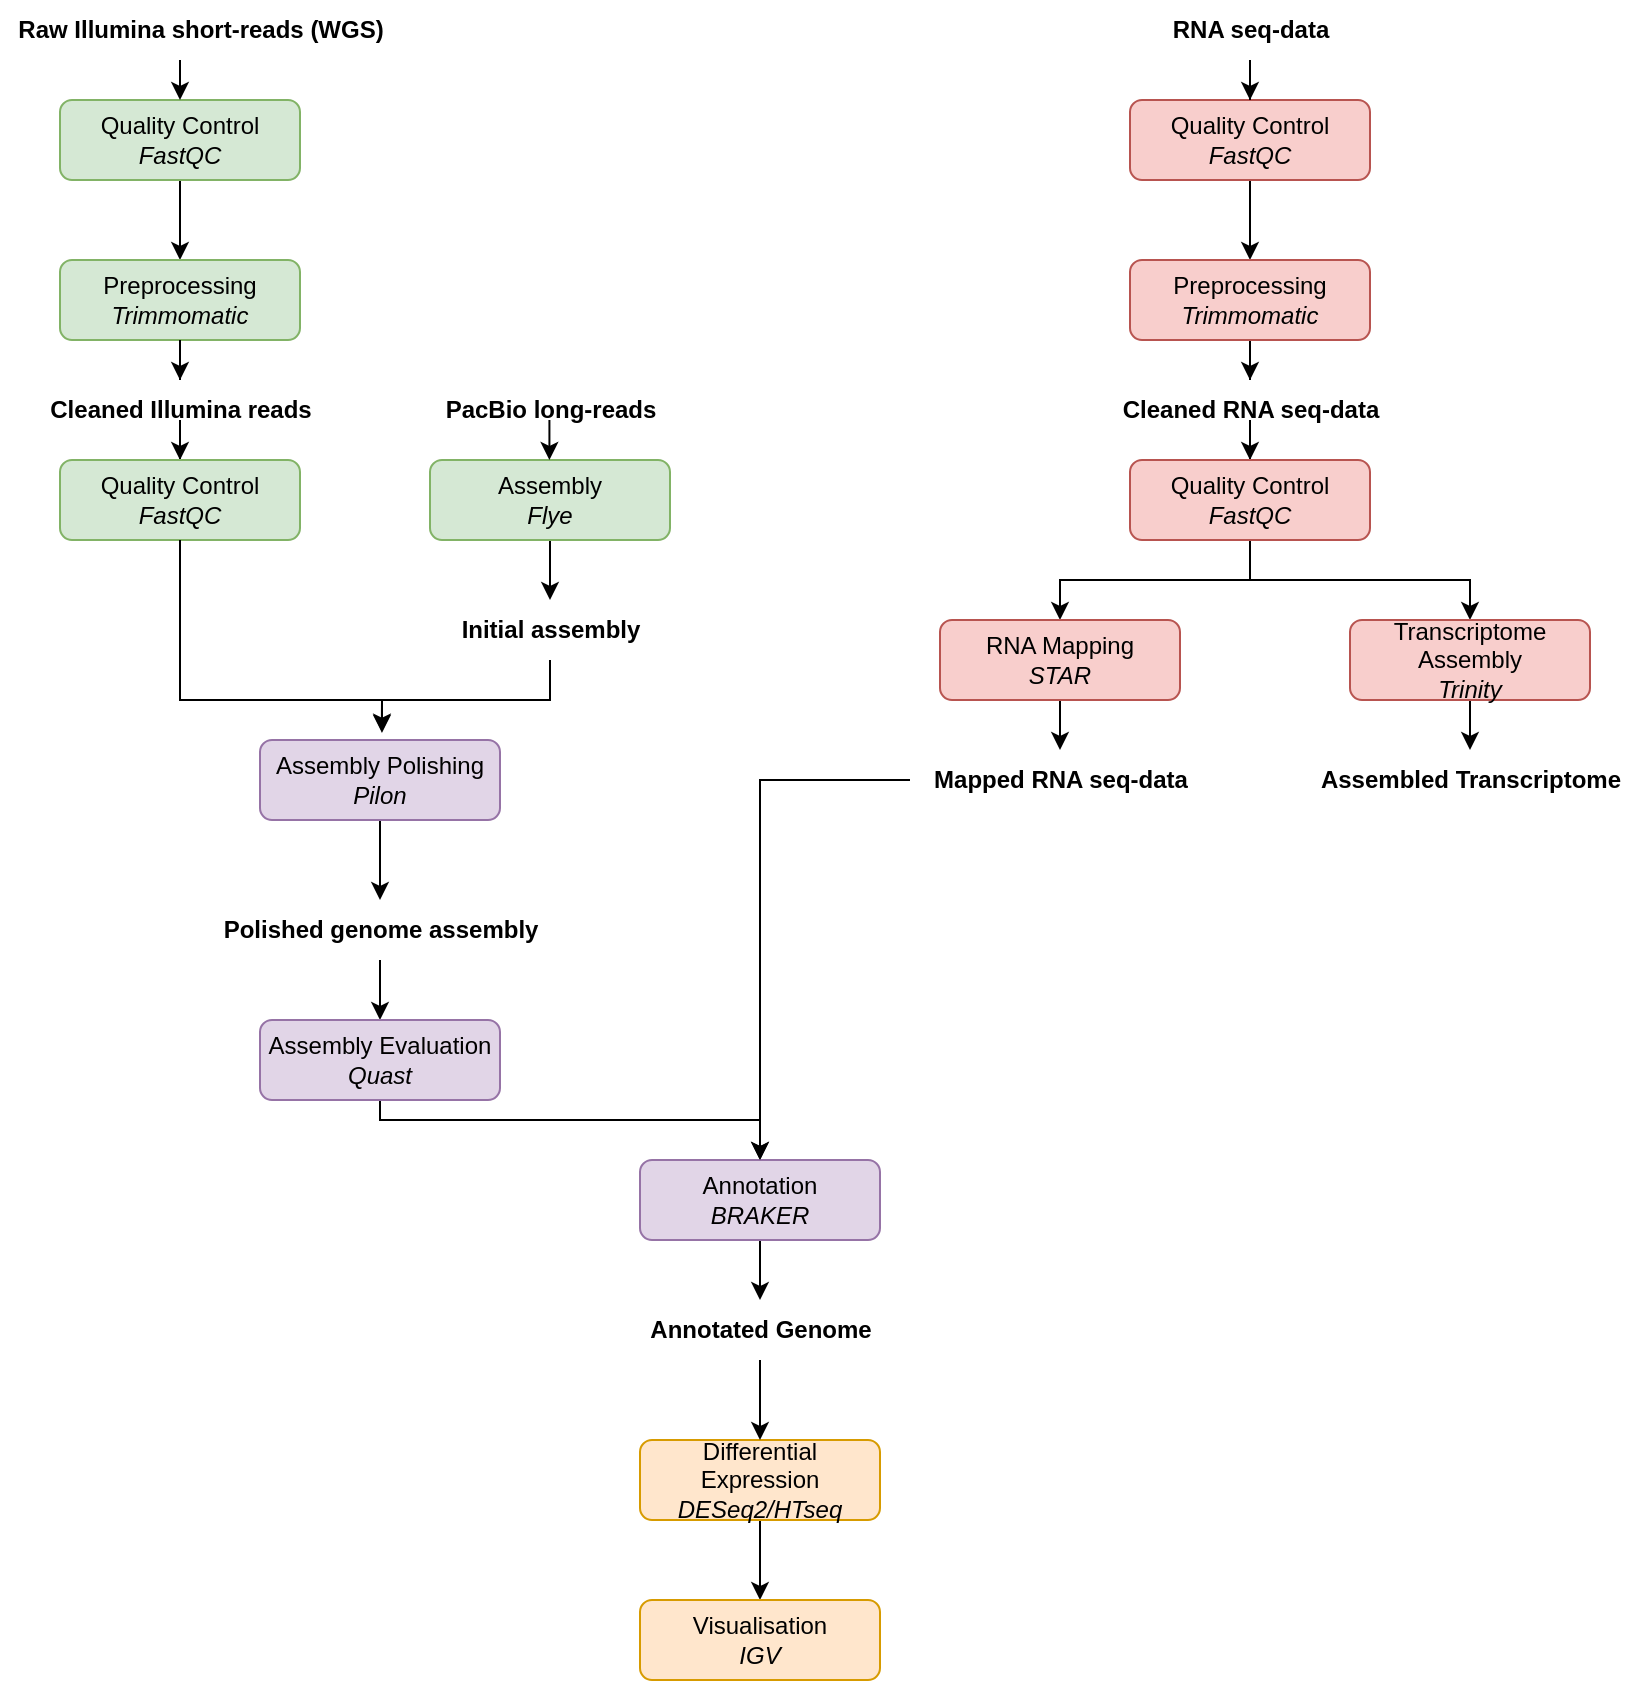 <mxfile version="24.2.0" type="github">
  <diagram id="C5RBs43oDa-KdzZeNtuy" name="Page-1">
    <mxGraphModel dx="1888" dy="1185" grid="1" gridSize="10" guides="1" tooltips="1" connect="1" arrows="1" fold="1" page="1" pageScale="1" pageWidth="827" pageHeight="1169" math="0" shadow="0">
      <root>
        <mxCell id="WIyWlLk6GJQsqaUBKTNV-0" />
        <mxCell id="WIyWlLk6GJQsqaUBKTNV-1" parent="WIyWlLk6GJQsqaUBKTNV-0" />
        <mxCell id="cAOWCEoVTnvoUcEwPBtx-7" value="" style="edgeStyle=orthogonalEdgeStyle;rounded=0;orthogonalLoop=1;jettySize=auto;html=1;" parent="WIyWlLk6GJQsqaUBKTNV-1" source="WIyWlLk6GJQsqaUBKTNV-3" target="cAOWCEoVTnvoUcEwPBtx-2" edge="1">
          <mxGeometry relative="1" as="geometry" />
        </mxCell>
        <mxCell id="WIyWlLk6GJQsqaUBKTNV-3" value="&lt;div&gt;Quality Control&lt;br&gt;&lt;/div&gt;&lt;i&gt;FastQC&lt;/i&gt;" style="rounded=1;whiteSpace=wrap;html=1;fontSize=12;glass=0;strokeWidth=1;shadow=0;fillColor=#d5e8d4;strokeColor=#82b366;" parent="WIyWlLk6GJQsqaUBKTNV-1" vertex="1">
          <mxGeometry x="160" y="80" width="120" height="40" as="geometry" />
        </mxCell>
        <mxCell id="cAOWCEoVTnvoUcEwPBtx-24" value="" style="edgeStyle=orthogonalEdgeStyle;rounded=0;orthogonalLoop=1;jettySize=auto;html=1;" parent="WIyWlLk6GJQsqaUBKTNV-1" source="cAOWCEoVTnvoUcEwPBtx-0" edge="1">
          <mxGeometry relative="1" as="geometry">
            <mxPoint x="220" y="80" as="targetPoint" />
            <Array as="points">
              <mxPoint x="220" y="50" />
              <mxPoint x="220" y="50" />
            </Array>
          </mxGeometry>
        </mxCell>
        <mxCell id="cAOWCEoVTnvoUcEwPBtx-0" value="&lt;b&gt;Raw Illumina short-reads (WGS)&lt;/b&gt;" style="text;html=1;align=center;verticalAlign=middle;resizable=0;points=[];autosize=1;strokeColor=none;fillColor=none;" parent="WIyWlLk6GJQsqaUBKTNV-1" vertex="1">
          <mxGeometry x="130" y="30" width="200" height="30" as="geometry" />
        </mxCell>
        <mxCell id="cAOWCEoVTnvoUcEwPBtx-9" value="" style="edgeStyle=orthogonalEdgeStyle;rounded=0;orthogonalLoop=1;jettySize=auto;html=1;" parent="WIyWlLk6GJQsqaUBKTNV-1" source="cAOWCEoVTnvoUcEwPBtx-10" target="cAOWCEoVTnvoUcEwPBtx-8" edge="1">
          <mxGeometry relative="1" as="geometry" />
        </mxCell>
        <mxCell id="cAOWCEoVTnvoUcEwPBtx-2" value="&lt;div&gt;Preprocessing&lt;br&gt;&lt;/div&gt;&lt;i&gt;Trimmomatic&lt;/i&gt;" style="rounded=1;whiteSpace=wrap;html=1;fontSize=12;glass=0;strokeWidth=1;shadow=0;fillColor=#d5e8d4;strokeColor=#82b366;" parent="WIyWlLk6GJQsqaUBKTNV-1" vertex="1">
          <mxGeometry x="160" y="160" width="120" height="40" as="geometry" />
        </mxCell>
        <mxCell id="cAOWCEoVTnvoUcEwPBtx-8" value="&lt;div&gt;Quality Control&lt;br&gt;&lt;/div&gt;&lt;i&gt;FastQC&lt;/i&gt;" style="rounded=1;whiteSpace=wrap;html=1;fontSize=12;glass=0;strokeWidth=1;shadow=0;fillColor=#d5e8d4;strokeColor=#82b366;" parent="WIyWlLk6GJQsqaUBKTNV-1" vertex="1">
          <mxGeometry x="160" y="260" width="120" height="40" as="geometry" />
        </mxCell>
        <mxCell id="cAOWCEoVTnvoUcEwPBtx-50" value="" style="edgeStyle=orthogonalEdgeStyle;rounded=0;orthogonalLoop=1;jettySize=auto;html=1;" parent="WIyWlLk6GJQsqaUBKTNV-1" source="cAOWCEoVTnvoUcEwPBtx-12" target="cAOWCEoVTnvoUcEwPBtx-30" edge="1">
          <mxGeometry relative="1" as="geometry" />
        </mxCell>
        <mxCell id="cAOWCEoVTnvoUcEwPBtx-12" value="&lt;div&gt;Assembly&lt;br&gt;&lt;/div&gt;&lt;i&gt;Flye&lt;/i&gt;" style="rounded=1;whiteSpace=wrap;html=1;fontSize=12;glass=0;strokeWidth=1;shadow=0;fillColor=#d5e8d4;strokeColor=#82b366;" parent="WIyWlLk6GJQsqaUBKTNV-1" vertex="1">
          <mxGeometry x="345" y="260" width="120" height="40" as="geometry" />
        </mxCell>
        <mxCell id="cAOWCEoVTnvoUcEwPBtx-13" value="&lt;b&gt;PacBio long-reads&lt;/b&gt;" style="text;html=1;align=center;verticalAlign=middle;resizable=0;points=[];autosize=1;strokeColor=none;fillColor=none;" parent="WIyWlLk6GJQsqaUBKTNV-1" vertex="1">
          <mxGeometry x="340" y="220" width="130" height="30" as="geometry" />
        </mxCell>
        <mxCell id="cAOWCEoVTnvoUcEwPBtx-55" value="" style="edgeStyle=orthogonalEdgeStyle;rounded=0;orthogonalLoop=1;jettySize=auto;html=1;" parent="WIyWlLk6GJQsqaUBKTNV-1" source="cAOWCEoVTnvoUcEwPBtx-16" edge="1">
          <mxGeometry relative="1" as="geometry">
            <mxPoint x="320" y="480" as="targetPoint" />
          </mxGeometry>
        </mxCell>
        <mxCell id="cAOWCEoVTnvoUcEwPBtx-16" value="&lt;div&gt;Assembly Polishing&lt;br&gt;&lt;/div&gt;&lt;i&gt;Pilon&lt;/i&gt;" style="rounded=1;whiteSpace=wrap;html=1;fontSize=12;glass=0;strokeWidth=1;shadow=0;fillColor=#e1d5e7;strokeColor=#9673a6;" parent="WIyWlLk6GJQsqaUBKTNV-1" vertex="1">
          <mxGeometry x="260" y="400" width="120" height="40" as="geometry" />
        </mxCell>
        <mxCell id="cAOWCEoVTnvoUcEwPBtx-20" value="" style="edgeStyle=orthogonalEdgeStyle;rounded=0;orthogonalLoop=1;jettySize=auto;html=1;" parent="WIyWlLk6GJQsqaUBKTNV-1" source="cAOWCEoVTnvoUcEwPBtx-2" target="cAOWCEoVTnvoUcEwPBtx-10" edge="1">
          <mxGeometry relative="1" as="geometry">
            <mxPoint x="220" y="200" as="sourcePoint" />
            <mxPoint x="220" y="265" as="targetPoint" />
          </mxGeometry>
        </mxCell>
        <mxCell id="cAOWCEoVTnvoUcEwPBtx-10" value="&lt;b&gt;Cleaned Illumina reads&lt;/b&gt;" style="text;html=1;align=center;verticalAlign=middle;resizable=0;points=[];autosize=1;strokeColor=none;fillColor=none;" parent="WIyWlLk6GJQsqaUBKTNV-1" vertex="1">
          <mxGeometry x="145" y="220" width="150" height="30" as="geometry" />
        </mxCell>
        <mxCell id="cAOWCEoVTnvoUcEwPBtx-30" value="&lt;b&gt;Initial assembly&lt;/b&gt;" style="text;html=1;align=center;verticalAlign=middle;resizable=0;points=[];autosize=1;strokeColor=none;fillColor=none;" parent="WIyWlLk6GJQsqaUBKTNV-1" vertex="1">
          <mxGeometry x="350" y="330" width="110" height="30" as="geometry" />
        </mxCell>
        <mxCell id="cAOWCEoVTnvoUcEwPBtx-49" value="" style="edgeStyle=none;orthogonalLoop=1;jettySize=auto;html=1;rounded=0;" parent="WIyWlLk6GJQsqaUBKTNV-1" edge="1">
          <mxGeometry width="100" relative="1" as="geometry">
            <mxPoint x="404.71" y="240" as="sourcePoint" />
            <mxPoint x="404.71" y="260" as="targetPoint" />
            <Array as="points" />
          </mxGeometry>
        </mxCell>
        <mxCell id="cAOWCEoVTnvoUcEwPBtx-51" style="edgeStyle=orthogonalEdgeStyle;rounded=0;orthogonalLoop=1;jettySize=auto;html=1;entryX=0.508;entryY=-0.089;entryDx=0;entryDy=0;entryPerimeter=0;exitX=0.5;exitY=1;exitDx=0;exitDy=0;" parent="WIyWlLk6GJQsqaUBKTNV-1" source="cAOWCEoVTnvoUcEwPBtx-8" target="cAOWCEoVTnvoUcEwPBtx-16" edge="1">
          <mxGeometry relative="1" as="geometry">
            <mxPoint x="220" y="360" as="sourcePoint" />
            <Array as="points">
              <mxPoint x="220" y="380" />
              <mxPoint x="321" y="380" />
            </Array>
          </mxGeometry>
        </mxCell>
        <mxCell id="cAOWCEoVTnvoUcEwPBtx-53" style="edgeStyle=orthogonalEdgeStyle;rounded=0;orthogonalLoop=1;jettySize=auto;html=1;entryX=0.508;entryY=-0.104;entryDx=0;entryDy=0;entryPerimeter=0;" parent="WIyWlLk6GJQsqaUBKTNV-1" source="cAOWCEoVTnvoUcEwPBtx-30" target="cAOWCEoVTnvoUcEwPBtx-16" edge="1">
          <mxGeometry relative="1" as="geometry" />
        </mxCell>
        <mxCell id="cAOWCEoVTnvoUcEwPBtx-58" value="" style="edgeStyle=orthogonalEdgeStyle;rounded=0;orthogonalLoop=1;jettySize=auto;html=1;" parent="WIyWlLk6GJQsqaUBKTNV-1" source="cAOWCEoVTnvoUcEwPBtx-56" target="cAOWCEoVTnvoUcEwPBtx-57" edge="1">
          <mxGeometry relative="1" as="geometry" />
        </mxCell>
        <mxCell id="cAOWCEoVTnvoUcEwPBtx-56" value="&lt;b&gt;Polished genome assembly&lt;/b&gt;" style="text;html=1;align=center;verticalAlign=middle;resizable=0;points=[];autosize=1;strokeColor=none;fillColor=none;" parent="WIyWlLk6GJQsqaUBKTNV-1" vertex="1">
          <mxGeometry x="230" y="480" width="180" height="30" as="geometry" />
        </mxCell>
        <mxCell id="cAOWCEoVTnvoUcEwPBtx-84" style="edgeStyle=orthogonalEdgeStyle;rounded=0;orthogonalLoop=1;jettySize=auto;html=1;entryX=0.5;entryY=0;entryDx=0;entryDy=0;" parent="WIyWlLk6GJQsqaUBKTNV-1" source="cAOWCEoVTnvoUcEwPBtx-57" target="cAOWCEoVTnvoUcEwPBtx-83" edge="1">
          <mxGeometry relative="1" as="geometry">
            <Array as="points">
              <mxPoint x="320" y="590" />
              <mxPoint x="510" y="590" />
            </Array>
          </mxGeometry>
        </mxCell>
        <mxCell id="cAOWCEoVTnvoUcEwPBtx-57" value="&lt;div&gt;Assembly Evaluation&lt;br&gt;&lt;/div&gt;&lt;i&gt;Quast&lt;/i&gt;" style="rounded=1;whiteSpace=wrap;html=1;fontSize=12;glass=0;strokeWidth=1;shadow=0;fillColor=#e1d5e7;strokeColor=#9673a6;" parent="WIyWlLk6GJQsqaUBKTNV-1" vertex="1">
          <mxGeometry x="260" y="540" width="120" height="40" as="geometry" />
        </mxCell>
        <mxCell id="cAOWCEoVTnvoUcEwPBtx-66" value="" style="edgeStyle=orthogonalEdgeStyle;rounded=0;orthogonalLoop=1;jettySize=auto;html=1;" parent="WIyWlLk6GJQsqaUBKTNV-1" source="cAOWCEoVTnvoUcEwPBtx-61" target="cAOWCEoVTnvoUcEwPBtx-65" edge="1">
          <mxGeometry relative="1" as="geometry" />
        </mxCell>
        <mxCell id="cAOWCEoVTnvoUcEwPBtx-61" value="&lt;div&gt;Quality Control&lt;br&gt;&lt;i&gt;FastQC&lt;/i&gt;&lt;br&gt;&lt;/div&gt;&lt;i&gt;&lt;/i&gt;" style="rounded=1;whiteSpace=wrap;html=1;fontSize=12;glass=0;strokeWidth=1;shadow=0;fillColor=#f8cecc;strokeColor=#b85450;" parent="WIyWlLk6GJQsqaUBKTNV-1" vertex="1">
          <mxGeometry x="695" y="80" width="120" height="40" as="geometry" />
        </mxCell>
        <mxCell id="cAOWCEoVTnvoUcEwPBtx-64" value="" style="edgeStyle=orthogonalEdgeStyle;rounded=0;orthogonalLoop=1;jettySize=auto;html=1;" parent="WIyWlLk6GJQsqaUBKTNV-1" source="cAOWCEoVTnvoUcEwPBtx-63" target="cAOWCEoVTnvoUcEwPBtx-61" edge="1">
          <mxGeometry relative="1" as="geometry" />
        </mxCell>
        <mxCell id="cAOWCEoVTnvoUcEwPBtx-63" value="&lt;b&gt;RNA seq-data&lt;/b&gt;" style="text;html=1;align=center;verticalAlign=middle;resizable=0;points=[];autosize=1;strokeColor=none;fillColor=none;" parent="WIyWlLk6GJQsqaUBKTNV-1" vertex="1">
          <mxGeometry x="705" y="30" width="100" height="30" as="geometry" />
        </mxCell>
        <mxCell id="cAOWCEoVTnvoUcEwPBtx-68" value="" style="edgeStyle=orthogonalEdgeStyle;rounded=0;orthogonalLoop=1;jettySize=auto;html=1;" parent="WIyWlLk6GJQsqaUBKTNV-1" source="cAOWCEoVTnvoUcEwPBtx-65" target="cAOWCEoVTnvoUcEwPBtx-67" edge="1">
          <mxGeometry relative="1" as="geometry" />
        </mxCell>
        <mxCell id="cAOWCEoVTnvoUcEwPBtx-65" value="&lt;div&gt;Preprocessing&lt;br&gt;&lt;/div&gt;&lt;i&gt;Trimmomatic&lt;/i&gt;" style="rounded=1;whiteSpace=wrap;html=1;fontSize=12;glass=0;strokeWidth=1;shadow=0;fillColor=#f8cecc;strokeColor=#b85450;" parent="WIyWlLk6GJQsqaUBKTNV-1" vertex="1">
          <mxGeometry x="695" y="160" width="120" height="40" as="geometry" />
        </mxCell>
        <mxCell id="cAOWCEoVTnvoUcEwPBtx-70" value="" style="edgeStyle=orthogonalEdgeStyle;rounded=0;orthogonalLoop=1;jettySize=auto;html=1;" parent="WIyWlLk6GJQsqaUBKTNV-1" source="cAOWCEoVTnvoUcEwPBtx-67" target="cAOWCEoVTnvoUcEwPBtx-69" edge="1">
          <mxGeometry relative="1" as="geometry" />
        </mxCell>
        <mxCell id="cAOWCEoVTnvoUcEwPBtx-67" value="&lt;b&gt;Cleaned RNA seq-data&lt;/b&gt;" style="text;html=1;align=center;verticalAlign=middle;resizable=0;points=[];autosize=1;strokeColor=none;fillColor=none;" parent="WIyWlLk6GJQsqaUBKTNV-1" vertex="1">
          <mxGeometry x="680" y="220" width="150" height="30" as="geometry" />
        </mxCell>
        <mxCell id="cAOWCEoVTnvoUcEwPBtx-72" value="" style="edgeStyle=orthogonalEdgeStyle;rounded=0;orthogonalLoop=1;jettySize=auto;html=1;" parent="WIyWlLk6GJQsqaUBKTNV-1" source="cAOWCEoVTnvoUcEwPBtx-69" target="cAOWCEoVTnvoUcEwPBtx-71" edge="1">
          <mxGeometry relative="1" as="geometry" />
        </mxCell>
        <mxCell id="cAOWCEoVTnvoUcEwPBtx-82" style="edgeStyle=orthogonalEdgeStyle;rounded=0;orthogonalLoop=1;jettySize=auto;html=1;" parent="WIyWlLk6GJQsqaUBKTNV-1" source="cAOWCEoVTnvoUcEwPBtx-69" target="cAOWCEoVTnvoUcEwPBtx-79" edge="1">
          <mxGeometry relative="1" as="geometry" />
        </mxCell>
        <mxCell id="cAOWCEoVTnvoUcEwPBtx-69" value="&lt;div&gt;Quality Control&lt;br&gt;&lt;i&gt;FastQC&lt;/i&gt;&lt;br&gt;&lt;/div&gt;&lt;i&gt;&lt;/i&gt;" style="rounded=1;whiteSpace=wrap;html=1;fontSize=12;glass=0;strokeWidth=1;shadow=0;fillColor=#f8cecc;strokeColor=#b85450;" parent="WIyWlLk6GJQsqaUBKTNV-1" vertex="1">
          <mxGeometry x="695" y="260" width="120" height="40" as="geometry" />
        </mxCell>
        <mxCell id="cAOWCEoVTnvoUcEwPBtx-81" value="" style="edgeStyle=orthogonalEdgeStyle;rounded=0;orthogonalLoop=1;jettySize=auto;html=1;" parent="WIyWlLk6GJQsqaUBKTNV-1" source="cAOWCEoVTnvoUcEwPBtx-71" target="cAOWCEoVTnvoUcEwPBtx-73" edge="1">
          <mxGeometry relative="1" as="geometry" />
        </mxCell>
        <mxCell id="cAOWCEoVTnvoUcEwPBtx-71" value="&lt;div&gt;Transcriptome Assembly&lt;br&gt;&lt;/div&gt;&lt;i&gt;Trinity&lt;/i&gt;" style="rounded=1;whiteSpace=wrap;html=1;fontSize=12;glass=0;strokeWidth=1;shadow=0;fillColor=#f8cecc;strokeColor=#b85450;" parent="WIyWlLk6GJQsqaUBKTNV-1" vertex="1">
          <mxGeometry x="805" y="340" width="120" height="40" as="geometry" />
        </mxCell>
        <mxCell id="cAOWCEoVTnvoUcEwPBtx-73" value="&lt;b&gt;Assembled Transcriptome&lt;/b&gt;" style="text;html=1;align=center;verticalAlign=middle;resizable=0;points=[];autosize=1;strokeColor=none;fillColor=none;" parent="WIyWlLk6GJQsqaUBKTNV-1" vertex="1">
          <mxGeometry x="780" y="405" width="170" height="30" as="geometry" />
        </mxCell>
        <mxCell id="UW_-jwb7laQlxRhLYha5-1" value="" style="edgeStyle=orthogonalEdgeStyle;rounded=0;orthogonalLoop=1;jettySize=auto;html=1;" edge="1" parent="WIyWlLk6GJQsqaUBKTNV-1" source="cAOWCEoVTnvoUcEwPBtx-77" target="UW_-jwb7laQlxRhLYha5-0">
          <mxGeometry relative="1" as="geometry" />
        </mxCell>
        <mxCell id="cAOWCEoVTnvoUcEwPBtx-77" value="&lt;div&gt;Differential Expression&lt;br&gt;&lt;/div&gt;&lt;i&gt;DESeq2/HTseq&lt;/i&gt;" style="rounded=1;whiteSpace=wrap;html=1;fontSize=12;glass=0;strokeWidth=1;shadow=0;fillColor=#ffe6cc;strokeColor=#d79b00;" parent="WIyWlLk6GJQsqaUBKTNV-1" vertex="1">
          <mxGeometry x="450" y="750" width="120" height="40" as="geometry" />
        </mxCell>
        <mxCell id="cAOWCEoVTnvoUcEwPBtx-87" value="" style="edgeStyle=orthogonalEdgeStyle;rounded=0;orthogonalLoop=1;jettySize=auto;html=1;" parent="WIyWlLk6GJQsqaUBKTNV-1" source="cAOWCEoVTnvoUcEwPBtx-79" target="cAOWCEoVTnvoUcEwPBtx-86" edge="1">
          <mxGeometry relative="1" as="geometry" />
        </mxCell>
        <mxCell id="cAOWCEoVTnvoUcEwPBtx-79" value="&lt;div&gt;RNA Mapping&lt;br&gt;&lt;/div&gt;&lt;div&gt;&lt;i&gt;STAR&lt;/i&gt;&lt;/div&gt;" style="rounded=1;whiteSpace=wrap;html=1;fontSize=12;glass=0;strokeWidth=1;shadow=0;fillColor=#f8cecc;strokeColor=#b85450;" parent="WIyWlLk6GJQsqaUBKTNV-1" vertex="1">
          <mxGeometry x="600" y="340" width="120" height="40" as="geometry" />
        </mxCell>
        <mxCell id="cAOWCEoVTnvoUcEwPBtx-90" value="" style="edgeStyle=orthogonalEdgeStyle;rounded=0;orthogonalLoop=1;jettySize=auto;html=1;" parent="WIyWlLk6GJQsqaUBKTNV-1" source="cAOWCEoVTnvoUcEwPBtx-83" target="cAOWCEoVTnvoUcEwPBtx-89" edge="1">
          <mxGeometry relative="1" as="geometry" />
        </mxCell>
        <mxCell id="cAOWCEoVTnvoUcEwPBtx-83" value="&lt;div&gt;Annotation&lt;br&gt;&lt;/div&gt;&lt;i&gt;BRAKER&lt;/i&gt;" style="rounded=1;whiteSpace=wrap;html=1;fontSize=12;glass=0;strokeWidth=1;shadow=0;fillColor=#e1d5e7;strokeColor=#9673a6;" parent="WIyWlLk6GJQsqaUBKTNV-1" vertex="1">
          <mxGeometry x="450" y="610" width="120" height="40" as="geometry" />
        </mxCell>
        <mxCell id="cAOWCEoVTnvoUcEwPBtx-88" style="edgeStyle=orthogonalEdgeStyle;rounded=0;orthogonalLoop=1;jettySize=auto;html=1;entryX=0.5;entryY=0;entryDx=0;entryDy=0;" parent="WIyWlLk6GJQsqaUBKTNV-1" source="cAOWCEoVTnvoUcEwPBtx-86" target="cAOWCEoVTnvoUcEwPBtx-83" edge="1">
          <mxGeometry relative="1" as="geometry" />
        </mxCell>
        <mxCell id="cAOWCEoVTnvoUcEwPBtx-86" value="&lt;b&gt;Mapped RNA seq-data&lt;/b&gt;" style="text;html=1;align=center;verticalAlign=middle;resizable=0;points=[];autosize=1;strokeColor=none;fillColor=none;" parent="WIyWlLk6GJQsqaUBKTNV-1" vertex="1">
          <mxGeometry x="585" y="405" width="150" height="30" as="geometry" />
        </mxCell>
        <mxCell id="cAOWCEoVTnvoUcEwPBtx-100" value="" style="edgeStyle=orthogonalEdgeStyle;rounded=0;orthogonalLoop=1;jettySize=auto;html=1;" parent="WIyWlLk6GJQsqaUBKTNV-1" source="cAOWCEoVTnvoUcEwPBtx-89" target="cAOWCEoVTnvoUcEwPBtx-77" edge="1">
          <mxGeometry relative="1" as="geometry" />
        </mxCell>
        <mxCell id="cAOWCEoVTnvoUcEwPBtx-89" value="&lt;b&gt;Annotated Genome&lt;/b&gt;" style="text;html=1;align=center;verticalAlign=middle;resizable=0;points=[];autosize=1;strokeColor=none;fillColor=none;" parent="WIyWlLk6GJQsqaUBKTNV-1" vertex="1">
          <mxGeometry x="445" y="680" width="130" height="30" as="geometry" />
        </mxCell>
        <mxCell id="UW_-jwb7laQlxRhLYha5-0" value="&lt;div&gt;Visualisation&lt;/div&gt;&lt;div&gt;&lt;i&gt;IGV&lt;/i&gt;&lt;br&gt;&lt;/div&gt;" style="rounded=1;whiteSpace=wrap;html=1;fontSize=12;glass=0;strokeWidth=1;shadow=0;fillColor=#ffe6cc;strokeColor=#d79b00;" vertex="1" parent="WIyWlLk6GJQsqaUBKTNV-1">
          <mxGeometry x="450" y="830" width="120" height="40" as="geometry" />
        </mxCell>
      </root>
    </mxGraphModel>
  </diagram>
</mxfile>
